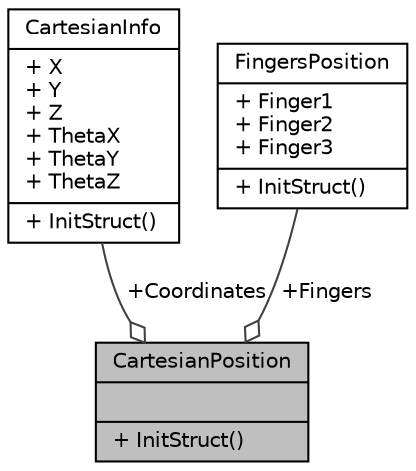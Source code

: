digraph "CartesianPosition"
{
  edge [fontname="Helvetica",fontsize="10",labelfontname="Helvetica",labelfontsize="10"];
  node [fontname="Helvetica",fontsize="10",shape=record];
  Node1 [label="{CartesianPosition\n||+ InitStruct()\l}",height=0.2,width=0.4,color="black", fillcolor="grey75", style="filled", fontcolor="black"];
  Node2 -> Node1 [color="grey25",fontsize="10",style="solid",label=" +Coordinates" ,arrowhead="odiamond"];
  Node2 [label="{CartesianInfo\n|+ X\l+ Y\l+ Z\l+ ThetaX\l+ ThetaY\l+ ThetaZ\l|+ InitStruct()\l}",height=0.2,width=0.4,color="black", fillcolor="white", style="filled",URL="$struct_cartesian_info.html",tooltip="This data structure holds values in an cartesian control context. "];
  Node3 -> Node1 [color="grey25",fontsize="10",style="solid",label=" +Fingers" ,arrowhead="odiamond"];
  Node3 [label="{FingersPosition\n|+ Finger1\l+ Finger2\l+ Finger3\l|+ InitStruct()\l}",height=0.2,width=0.4,color="black", fillcolor="white", style="filled",URL="$struct_fingers_position.html",tooltip="This data structure holds the values of the robot&#39;s fingers. "];
}
